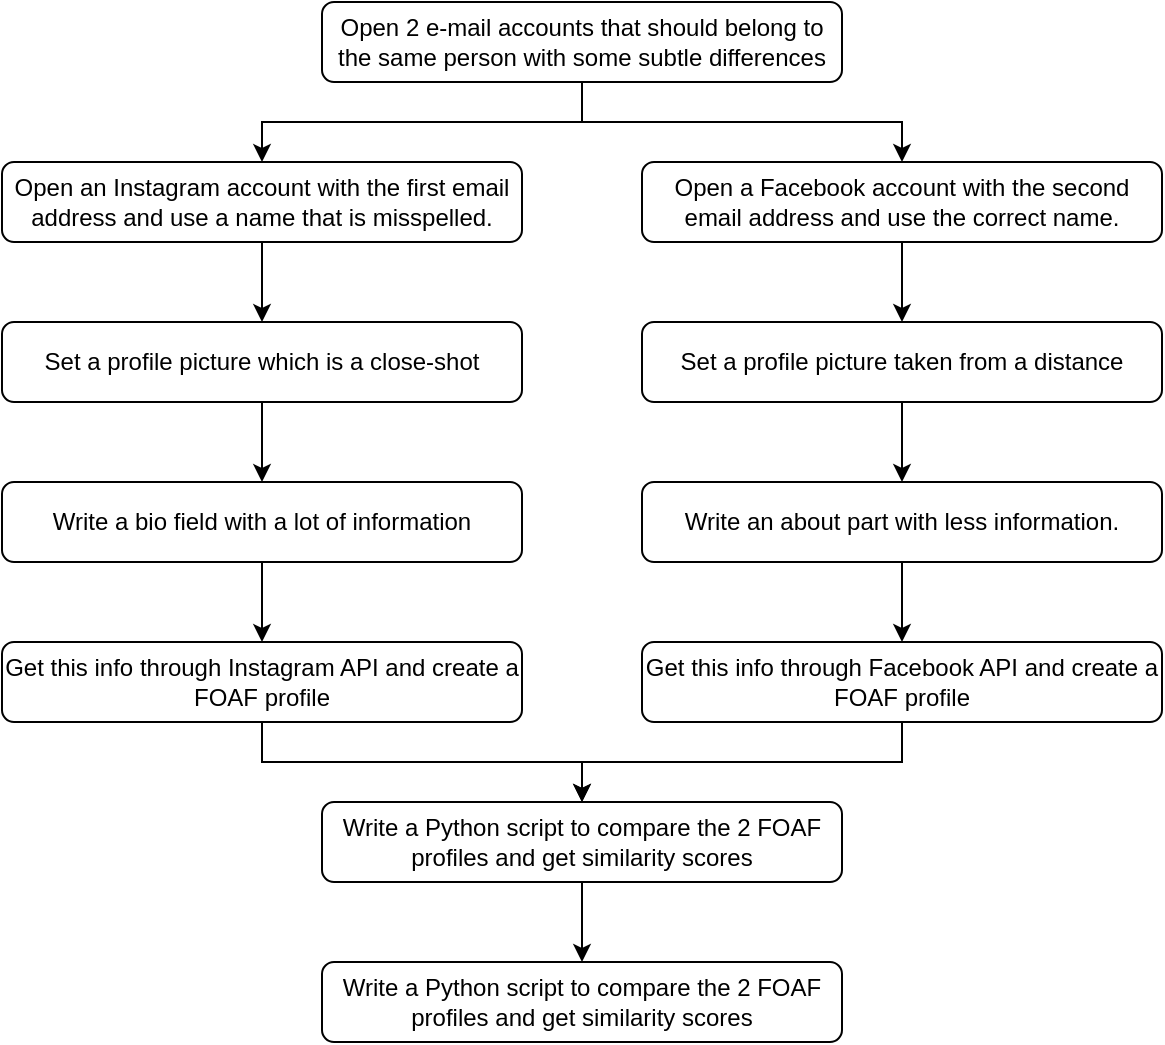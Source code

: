 <mxfile version="22.1.21" type="device">
  <diagram name="Page-1" id="NMl1uVrD2PfalFWZTxot">
    <mxGraphModel dx="1290" dy="629" grid="1" gridSize="10" guides="1" tooltips="1" connect="1" arrows="1" fold="1" page="1" pageScale="1" pageWidth="850" pageHeight="1100" math="0" shadow="0">
      <root>
        <mxCell id="0" />
        <mxCell id="1" parent="0" />
        <mxCell id="2AugM1hEaT7ZYwpGV3BL-10" style="edgeStyle=orthogonalEdgeStyle;rounded=0;orthogonalLoop=1;jettySize=auto;html=1;entryX=0.5;entryY=0;entryDx=0;entryDy=0;" parent="1" source="2AugM1hEaT7ZYwpGV3BL-1" target="2AugM1hEaT7ZYwpGV3BL-8" edge="1">
          <mxGeometry relative="1" as="geometry" />
        </mxCell>
        <mxCell id="2AugM1hEaT7ZYwpGV3BL-11" style="edgeStyle=orthogonalEdgeStyle;rounded=0;orthogonalLoop=1;jettySize=auto;html=1;entryX=0.5;entryY=0;entryDx=0;entryDy=0;" parent="1" source="2AugM1hEaT7ZYwpGV3BL-1" target="2AugM1hEaT7ZYwpGV3BL-9" edge="1">
          <mxGeometry relative="1" as="geometry" />
        </mxCell>
        <mxCell id="2AugM1hEaT7ZYwpGV3BL-1" value="Open 2 e-mail accounts that should belong to the same person with some subtle differences" style="rounded=1;whiteSpace=wrap;html=1;" parent="1" vertex="1">
          <mxGeometry x="290" y="40" width="260" height="40" as="geometry" />
        </mxCell>
        <mxCell id="2AugM1hEaT7ZYwpGV3BL-13" value="" style="edgeStyle=orthogonalEdgeStyle;rounded=0;orthogonalLoop=1;jettySize=auto;html=1;" parent="1" source="2AugM1hEaT7ZYwpGV3BL-8" target="2AugM1hEaT7ZYwpGV3BL-12" edge="1">
          <mxGeometry relative="1" as="geometry" />
        </mxCell>
        <mxCell id="2AugM1hEaT7ZYwpGV3BL-8" value="Open an Instagram account with the first email address and use a name that is misspelled." style="rounded=1;whiteSpace=wrap;html=1;" parent="1" vertex="1">
          <mxGeometry x="130" y="120" width="260" height="40" as="geometry" />
        </mxCell>
        <mxCell id="2AugM1hEaT7ZYwpGV3BL-15" value="" style="edgeStyle=orthogonalEdgeStyle;rounded=0;orthogonalLoop=1;jettySize=auto;html=1;" parent="1" source="2AugM1hEaT7ZYwpGV3BL-9" target="2AugM1hEaT7ZYwpGV3BL-14" edge="1">
          <mxGeometry relative="1" as="geometry" />
        </mxCell>
        <mxCell id="2AugM1hEaT7ZYwpGV3BL-9" value="Open a Facebook account with the second email address and use the correct name." style="rounded=1;whiteSpace=wrap;html=1;" parent="1" vertex="1">
          <mxGeometry x="450" y="120" width="260" height="40" as="geometry" />
        </mxCell>
        <mxCell id="2AugM1hEaT7ZYwpGV3BL-17" value="" style="edgeStyle=orthogonalEdgeStyle;rounded=0;orthogonalLoop=1;jettySize=auto;html=1;" parent="1" source="2AugM1hEaT7ZYwpGV3BL-12" target="2AugM1hEaT7ZYwpGV3BL-16" edge="1">
          <mxGeometry relative="1" as="geometry" />
        </mxCell>
        <mxCell id="2AugM1hEaT7ZYwpGV3BL-12" value="Set a profile picture which is a close-shot" style="rounded=1;whiteSpace=wrap;html=1;" parent="1" vertex="1">
          <mxGeometry x="130" y="200" width="260" height="40" as="geometry" />
        </mxCell>
        <mxCell id="2AugM1hEaT7ZYwpGV3BL-19" value="" style="edgeStyle=orthogonalEdgeStyle;rounded=0;orthogonalLoop=1;jettySize=auto;html=1;" parent="1" source="2AugM1hEaT7ZYwpGV3BL-14" target="2AugM1hEaT7ZYwpGV3BL-18" edge="1">
          <mxGeometry relative="1" as="geometry" />
        </mxCell>
        <mxCell id="2AugM1hEaT7ZYwpGV3BL-14" value="Set a profile picture taken from a distance" style="rounded=1;whiteSpace=wrap;html=1;" parent="1" vertex="1">
          <mxGeometry x="450" y="200" width="260" height="40" as="geometry" />
        </mxCell>
        <mxCell id="zEG45cc-kIq76v6AV9vv-2" value="" style="edgeStyle=orthogonalEdgeStyle;rounded=0;orthogonalLoop=1;jettySize=auto;html=1;" edge="1" parent="1" source="2AugM1hEaT7ZYwpGV3BL-16" target="zEG45cc-kIq76v6AV9vv-1">
          <mxGeometry relative="1" as="geometry" />
        </mxCell>
        <mxCell id="2AugM1hEaT7ZYwpGV3BL-16" value="Write a bio field with a lot of information" style="rounded=1;whiteSpace=wrap;html=1;" parent="1" vertex="1">
          <mxGeometry x="130" y="280" width="260" height="40" as="geometry" />
        </mxCell>
        <mxCell id="zEG45cc-kIq76v6AV9vv-4" style="edgeStyle=orthogonalEdgeStyle;rounded=0;orthogonalLoop=1;jettySize=auto;html=1;entryX=0.5;entryY=0;entryDx=0;entryDy=0;" edge="1" parent="1" source="2AugM1hEaT7ZYwpGV3BL-18" target="zEG45cc-kIq76v6AV9vv-3">
          <mxGeometry relative="1" as="geometry" />
        </mxCell>
        <mxCell id="2AugM1hEaT7ZYwpGV3BL-18" value="Write an about part with less information." style="rounded=1;whiteSpace=wrap;html=1;" parent="1" vertex="1">
          <mxGeometry x="450" y="280" width="260" height="40" as="geometry" />
        </mxCell>
        <mxCell id="zEG45cc-kIq76v6AV9vv-10" style="edgeStyle=orthogonalEdgeStyle;rounded=0;orthogonalLoop=1;jettySize=auto;html=1;entryX=0.5;entryY=0;entryDx=0;entryDy=0;" edge="1" parent="1" source="zEG45cc-kIq76v6AV9vv-1" target="zEG45cc-kIq76v6AV9vv-8">
          <mxGeometry relative="1" as="geometry" />
        </mxCell>
        <mxCell id="zEG45cc-kIq76v6AV9vv-1" value="Get this info through Instagram API and create a FOAF profile" style="rounded=1;whiteSpace=wrap;html=1;" vertex="1" parent="1">
          <mxGeometry x="130" y="360" width="260" height="40" as="geometry" />
        </mxCell>
        <mxCell id="zEG45cc-kIq76v6AV9vv-9" style="edgeStyle=orthogonalEdgeStyle;rounded=0;orthogonalLoop=1;jettySize=auto;html=1;entryX=0.5;entryY=0;entryDx=0;entryDy=0;" edge="1" parent="1" source="zEG45cc-kIq76v6AV9vv-3" target="zEG45cc-kIq76v6AV9vv-8">
          <mxGeometry relative="1" as="geometry" />
        </mxCell>
        <mxCell id="zEG45cc-kIq76v6AV9vv-3" value="Get this info through Facebook API and create a FOAF profile" style="rounded=1;whiteSpace=wrap;html=1;" vertex="1" parent="1">
          <mxGeometry x="450" y="360" width="260" height="40" as="geometry" />
        </mxCell>
        <mxCell id="zEG45cc-kIq76v6AV9vv-12" value="" style="edgeStyle=orthogonalEdgeStyle;rounded=0;orthogonalLoop=1;jettySize=auto;html=1;" edge="1" parent="1" source="zEG45cc-kIq76v6AV9vv-8" target="zEG45cc-kIq76v6AV9vv-11">
          <mxGeometry relative="1" as="geometry" />
        </mxCell>
        <mxCell id="zEG45cc-kIq76v6AV9vv-8" value="Write a Python script to compare the 2 FOAF profiles and get similarity scores" style="rounded=1;whiteSpace=wrap;html=1;" vertex="1" parent="1">
          <mxGeometry x="290" y="440" width="260" height="40" as="geometry" />
        </mxCell>
        <mxCell id="zEG45cc-kIq76v6AV9vv-11" value="Write a Python script to compare the 2 FOAF profiles and get similarity scores" style="rounded=1;whiteSpace=wrap;html=1;" vertex="1" parent="1">
          <mxGeometry x="290" y="520" width="260" height="40" as="geometry" />
        </mxCell>
      </root>
    </mxGraphModel>
  </diagram>
</mxfile>
